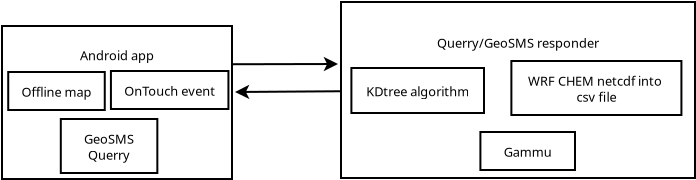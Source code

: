 <?xml version="1.0" encoding="UTF-8"?>
<dia:diagram xmlns:dia="http://www.lysator.liu.se/~alla/dia/">
  <dia:layer name="Background" visible="true" active="true">
    <dia:group>
      <dia:object type="Flowchart - Box" version="0" id="O0">
        <dia:attribute name="obj_pos">
          <dia:point val="3.8,7.4"/>
        </dia:attribute>
        <dia:attribute name="obj_bb">
          <dia:rectangle val="3.75,7.35;15.35,15.1"/>
        </dia:attribute>
        <dia:attribute name="elem_corner">
          <dia:point val="3.8,7.4"/>
        </dia:attribute>
        <dia:attribute name="elem_width">
          <dia:real val="11.5"/>
        </dia:attribute>
        <dia:attribute name="elem_height">
          <dia:real val="7.65"/>
        </dia:attribute>
        <dia:attribute name="show_background">
          <dia:boolean val="true"/>
        </dia:attribute>
        <dia:attribute name="padding">
          <dia:real val="0.5"/>
        </dia:attribute>
        <dia:attribute name="text">
          <dia:composite type="text">
            <dia:attribute name="string">
              <dia:string>#Android app





#</dia:string>
            </dia:attribute>
            <dia:attribute name="font">
              <dia:font family="sans" style="0" name="Helvetica"/>
            </dia:attribute>
            <dia:attribute name="height">
              <dia:real val="0.8"/>
            </dia:attribute>
            <dia:attribute name="pos">
              <dia:point val="9.55,9.02"/>
            </dia:attribute>
            <dia:attribute name="color">
              <dia:color val="#000000"/>
            </dia:attribute>
            <dia:attribute name="alignment">
              <dia:enum val="1"/>
            </dia:attribute>
          </dia:composite>
        </dia:attribute>
      </dia:object>
      <dia:object type="Flowchart - Box" version="0" id="O1">
        <dia:attribute name="obj_pos">
          <dia:point val="4.111,9.7"/>
        </dia:attribute>
        <dia:attribute name="obj_bb">
          <dia:rectangle val="4.061,9.65;8.989,11.65"/>
        </dia:attribute>
        <dia:attribute name="elem_corner">
          <dia:point val="4.111,9.7"/>
        </dia:attribute>
        <dia:attribute name="elem_width">
          <dia:real val="4.827"/>
        </dia:attribute>
        <dia:attribute name="elem_height">
          <dia:real val="1.9"/>
        </dia:attribute>
        <dia:attribute name="show_background">
          <dia:boolean val="true"/>
        </dia:attribute>
        <dia:attribute name="padding">
          <dia:real val="0.5"/>
        </dia:attribute>
        <dia:attribute name="text">
          <dia:composite type="text">
            <dia:attribute name="string">
              <dia:string>#Offline map#</dia:string>
            </dia:attribute>
            <dia:attribute name="font">
              <dia:font family="sans" style="0" name="Helvetica"/>
            </dia:attribute>
            <dia:attribute name="height">
              <dia:real val="0.8"/>
            </dia:attribute>
            <dia:attribute name="pos">
              <dia:point val="6.525,10.845"/>
            </dia:attribute>
            <dia:attribute name="color">
              <dia:color val="#000000"/>
            </dia:attribute>
            <dia:attribute name="alignment">
              <dia:enum val="1"/>
            </dia:attribute>
          </dia:composite>
        </dia:attribute>
      </dia:object>
      <dia:object type="Flowchart - Box" version="0" id="O2">
        <dia:attribute name="obj_pos">
          <dia:point val="9.246,9.65"/>
        </dia:attribute>
        <dia:attribute name="obj_bb">
          <dia:rectangle val="9.196,9.6;15.171,11.6"/>
        </dia:attribute>
        <dia:attribute name="elem_corner">
          <dia:point val="9.246,9.65"/>
        </dia:attribute>
        <dia:attribute name="elem_width">
          <dia:real val="5.875"/>
        </dia:attribute>
        <dia:attribute name="elem_height">
          <dia:real val="1.9"/>
        </dia:attribute>
        <dia:attribute name="show_background">
          <dia:boolean val="true"/>
        </dia:attribute>
        <dia:attribute name="padding">
          <dia:real val="0.5"/>
        </dia:attribute>
        <dia:attribute name="text">
          <dia:composite type="text">
            <dia:attribute name="string">
              <dia:string>#OnTouch event#</dia:string>
            </dia:attribute>
            <dia:attribute name="font">
              <dia:font family="sans" style="0" name="Helvetica"/>
            </dia:attribute>
            <dia:attribute name="height">
              <dia:real val="0.8"/>
            </dia:attribute>
            <dia:attribute name="pos">
              <dia:point val="12.184,10.795"/>
            </dia:attribute>
            <dia:attribute name="color">
              <dia:color val="#000000"/>
            </dia:attribute>
            <dia:attribute name="alignment">
              <dia:enum val="1"/>
            </dia:attribute>
          </dia:composite>
        </dia:attribute>
      </dia:object>
      <dia:object type="Flowchart - Box" version="0" id="O3">
        <dia:attribute name="obj_pos">
          <dia:point val="6.74,12.05"/>
        </dia:attribute>
        <dia:attribute name="obj_bb">
          <dia:rectangle val="6.69,12;11.617,14.8"/>
        </dia:attribute>
        <dia:attribute name="elem_corner">
          <dia:point val="6.74,12.05"/>
        </dia:attribute>
        <dia:attribute name="elem_width">
          <dia:real val="4.827"/>
        </dia:attribute>
        <dia:attribute name="elem_height">
          <dia:real val="2.7"/>
        </dia:attribute>
        <dia:attribute name="show_background">
          <dia:boolean val="true"/>
        </dia:attribute>
        <dia:attribute name="padding">
          <dia:real val="0.5"/>
        </dia:attribute>
        <dia:attribute name="text">
          <dia:composite type="text">
            <dia:attribute name="string">
              <dia:string>#GeoSMS
Querry#</dia:string>
            </dia:attribute>
            <dia:attribute name="font">
              <dia:font family="sans" style="0" name="Helvetica"/>
            </dia:attribute>
            <dia:attribute name="height">
              <dia:real val="0.8"/>
            </dia:attribute>
            <dia:attribute name="pos">
              <dia:point val="9.154,13.195"/>
            </dia:attribute>
            <dia:attribute name="color">
              <dia:color val="#000000"/>
            </dia:attribute>
            <dia:attribute name="alignment">
              <dia:enum val="1"/>
            </dia:attribute>
          </dia:composite>
        </dia:attribute>
      </dia:object>
    </dia:group>
    <dia:group>
      <dia:object type="Flowchart - Box" version="0" id="O4">
        <dia:attribute name="obj_pos">
          <dia:point val="20.75,6.2"/>
        </dia:attribute>
        <dia:attribute name="obj_bb">
          <dia:rectangle val="20.7,6.15;38.5,15.05"/>
        </dia:attribute>
        <dia:attribute name="elem_corner">
          <dia:point val="20.75,6.2"/>
        </dia:attribute>
        <dia:attribute name="elem_width">
          <dia:real val="17.7"/>
        </dia:attribute>
        <dia:attribute name="elem_height">
          <dia:real val="8.8"/>
        </dia:attribute>
        <dia:attribute name="show_background">
          <dia:boolean val="true"/>
        </dia:attribute>
        <dia:attribute name="padding">
          <dia:real val="0.5"/>
        </dia:attribute>
        <dia:attribute name="text">
          <dia:composite type="text">
            <dia:attribute name="string">
              <dia:string>#Querry/GeoSMS responder





#</dia:string>
            </dia:attribute>
            <dia:attribute name="font">
              <dia:font family="sans" style="0" name="Helvetica"/>
            </dia:attribute>
            <dia:attribute name="height">
              <dia:real val="0.8"/>
            </dia:attribute>
            <dia:attribute name="pos">
              <dia:point val="29.6,8.395"/>
            </dia:attribute>
            <dia:attribute name="color">
              <dia:color val="#000000"/>
            </dia:attribute>
            <dia:attribute name="alignment">
              <dia:enum val="1"/>
            </dia:attribute>
          </dia:composite>
        </dia:attribute>
      </dia:object>
      <dia:object type="Flowchart - Box" version="0" id="O5">
        <dia:attribute name="obj_pos">
          <dia:point val="29.269,9.15"/>
        </dia:attribute>
        <dia:attribute name="obj_bb">
          <dia:rectangle val="29.219,9.1;37.821,11.9"/>
        </dia:attribute>
        <dia:attribute name="elem_corner">
          <dia:point val="29.269,9.15"/>
        </dia:attribute>
        <dia:attribute name="elem_width">
          <dia:real val="8.502"/>
        </dia:attribute>
        <dia:attribute name="elem_height">
          <dia:real val="2.7"/>
        </dia:attribute>
        <dia:attribute name="show_background">
          <dia:boolean val="true"/>
        </dia:attribute>
        <dia:attribute name="padding">
          <dia:real val="0.5"/>
        </dia:attribute>
        <dia:attribute name="text">
          <dia:composite type="text">
            <dia:attribute name="string">
              <dia:string>#WRF CHEM netcdf into 
csv file#</dia:string>
            </dia:attribute>
            <dia:attribute name="font">
              <dia:font family="sans" style="0" name="Helvetica"/>
            </dia:attribute>
            <dia:attribute name="height">
              <dia:real val="0.8"/>
            </dia:attribute>
            <dia:attribute name="pos">
              <dia:point val="33.52,10.295"/>
            </dia:attribute>
            <dia:attribute name="color">
              <dia:color val="#000000"/>
            </dia:attribute>
            <dia:attribute name="alignment">
              <dia:enum val="1"/>
            </dia:attribute>
          </dia:composite>
        </dia:attribute>
      </dia:object>
      <dia:object type="Flowchart - Box" version="0" id="O6">
        <dia:attribute name="obj_pos">
          <dia:point val="21.27,9.5"/>
        </dia:attribute>
        <dia:attribute name="obj_bb">
          <dia:rectangle val="21.22,9.45;27.95,11.8"/>
        </dia:attribute>
        <dia:attribute name="elem_corner">
          <dia:point val="21.27,9.5"/>
        </dia:attribute>
        <dia:attribute name="elem_width">
          <dia:real val="6.63"/>
        </dia:attribute>
        <dia:attribute name="elem_height">
          <dia:real val="2.25"/>
        </dia:attribute>
        <dia:attribute name="border_width">
          <dia:real val="0.1"/>
        </dia:attribute>
        <dia:attribute name="show_background">
          <dia:boolean val="true"/>
        </dia:attribute>
        <dia:attribute name="padding">
          <dia:real val="0.5"/>
        </dia:attribute>
        <dia:attribute name="text">
          <dia:composite type="text">
            <dia:attribute name="string">
              <dia:string>#KDtree algorithm#</dia:string>
            </dia:attribute>
            <dia:attribute name="font">
              <dia:font family="sans" style="0" name="Helvetica"/>
            </dia:attribute>
            <dia:attribute name="height">
              <dia:real val="0.8"/>
            </dia:attribute>
            <dia:attribute name="pos">
              <dia:point val="24.585,10.82"/>
            </dia:attribute>
            <dia:attribute name="color">
              <dia:color val="#000000"/>
            </dia:attribute>
            <dia:attribute name="alignment">
              <dia:enum val="1"/>
            </dia:attribute>
          </dia:composite>
        </dia:attribute>
      </dia:object>
      <dia:object type="Flowchart - Box" version="0" id="O7">
        <dia:attribute name="obj_pos">
          <dia:point val="27.72,12.7"/>
        </dia:attribute>
        <dia:attribute name="obj_bb">
          <dia:rectangle val="27.67,12.65;32.5,14.65"/>
        </dia:attribute>
        <dia:attribute name="elem_corner">
          <dia:point val="27.72,12.7"/>
        </dia:attribute>
        <dia:attribute name="elem_width">
          <dia:real val="4.73"/>
        </dia:attribute>
        <dia:attribute name="elem_height">
          <dia:real val="1.9"/>
        </dia:attribute>
        <dia:attribute name="border_width">
          <dia:real val="0.1"/>
        </dia:attribute>
        <dia:attribute name="show_background">
          <dia:boolean val="true"/>
        </dia:attribute>
        <dia:attribute name="padding">
          <dia:real val="0.5"/>
        </dia:attribute>
        <dia:attribute name="text">
          <dia:composite type="text">
            <dia:attribute name="string">
              <dia:string>#Gammu#</dia:string>
            </dia:attribute>
            <dia:attribute name="font">
              <dia:font family="sans" style="0" name="Helvetica"/>
            </dia:attribute>
            <dia:attribute name="height">
              <dia:real val="0.8"/>
            </dia:attribute>
            <dia:attribute name="pos">
              <dia:point val="30.085,13.845"/>
            </dia:attribute>
            <dia:attribute name="color">
              <dia:color val="#000000"/>
            </dia:attribute>
            <dia:attribute name="alignment">
              <dia:enum val="1"/>
            </dia:attribute>
          </dia:composite>
        </dia:attribute>
      </dia:object>
    </dia:group>
    <dia:object type="Standard - Line" version="0" id="O8">
      <dia:attribute name="obj_pos">
        <dia:point val="15.3,9.312"/>
      </dia:attribute>
      <dia:attribute name="obj_bb">
        <dia:rectangle val="15.25,8.94;20.712,9.663"/>
      </dia:attribute>
      <dia:attribute name="conn_endpoints">
        <dia:point val="15.3,9.312"/>
        <dia:point val="20.6,9.3"/>
      </dia:attribute>
      <dia:attribute name="numcp">
        <dia:int val="1"/>
      </dia:attribute>
      <dia:attribute name="end_arrow">
        <dia:enum val="22"/>
      </dia:attribute>
      <dia:attribute name="end_arrow_length">
        <dia:real val="0.5"/>
      </dia:attribute>
      <dia:attribute name="end_arrow_width">
        <dia:real val="0.5"/>
      </dia:attribute>
      <dia:connections>
        <dia:connection handle="0" to="O0" connection="6"/>
      </dia:connections>
    </dia:object>
    <dia:object type="Standard - Line" version="0" id="O9">
      <dia:attribute name="obj_pos">
        <dia:point val="20.7,10.663"/>
      </dia:attribute>
      <dia:attribute name="obj_bb">
        <dia:rectangle val="15.338,10.334;20.75,11.057"/>
      </dia:attribute>
      <dia:attribute name="conn_endpoints">
        <dia:point val="20.7,10.663"/>
        <dia:point val="15.45,10.7"/>
      </dia:attribute>
      <dia:attribute name="numcp">
        <dia:int val="1"/>
      </dia:attribute>
      <dia:attribute name="end_arrow">
        <dia:enum val="22"/>
      </dia:attribute>
      <dia:attribute name="end_arrow_length">
        <dia:real val="0.5"/>
      </dia:attribute>
      <dia:attribute name="end_arrow_width">
        <dia:real val="0.5"/>
      </dia:attribute>
      <dia:connections>
        <dia:connection handle="0" to="O4" connection="16"/>
      </dia:connections>
    </dia:object>
  </dia:layer>
</dia:diagram>
